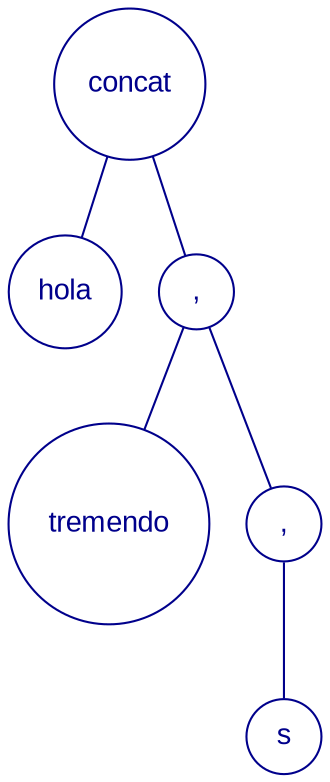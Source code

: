 graph {
	node [color=blue4 fontcolor=blue4 fontname=arial shape=circle]
	edge [color=blue4]
	splines=false
	"20b01fbb-7d82-42bd-92d3-e69fc9412453" [label=hola]
	"754952b6-272f-4686-840a-561d4e90e4fa" [label=","]
	"ff193fb2-31a8-499e-9e32-d497a4687835" -- "754952b6-272f-4686-840a-561d4e90e4fa"
	"646fd8d6-0382-494b-9b4a-01c45ae3814a" [label=tremendo]
	"754952b6-272f-4686-840a-561d4e90e4fa" -- "646fd8d6-0382-494b-9b4a-01c45ae3814a"
	"be97f571-75f7-4873-8206-51c71675c923" [label=","]
	"754952b6-272f-4686-840a-561d4e90e4fa" -- "be97f571-75f7-4873-8206-51c71675c923"
	"442b0cf6-5b5f-4d6e-b338-794000871f5b" [label=s]
	"be97f571-75f7-4873-8206-51c71675c923" -- "442b0cf6-5b5f-4d6e-b338-794000871f5b"
	"ff193fb2-31a8-499e-9e32-d497a4687835" [label=concat]
	"ff193fb2-31a8-499e-9e32-d497a4687835" -- "20b01fbb-7d82-42bd-92d3-e69fc9412453"
}
